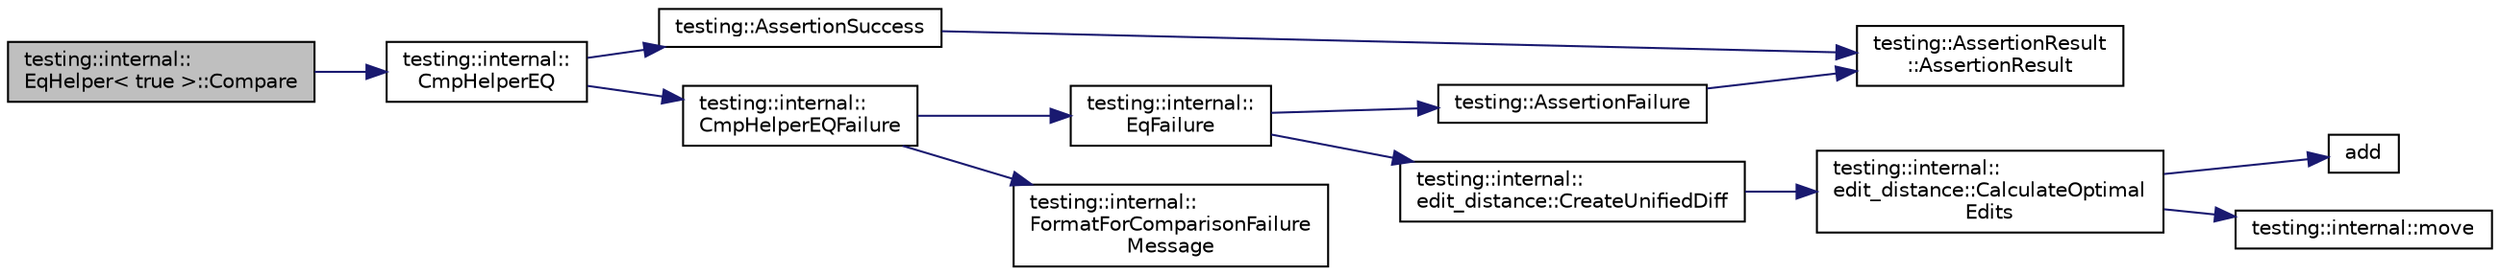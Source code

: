 digraph "testing::internal::EqHelper&lt; true &gt;::Compare"
{
  edge [fontname="Helvetica",fontsize="10",labelfontname="Helvetica",labelfontsize="10"];
  node [fontname="Helvetica",fontsize="10",shape=record];
  rankdir="LR";
  Node13 [label="testing::internal::\lEqHelper\< true \>::Compare",height=0.2,width=0.4,color="black", fillcolor="grey75", style="filled", fontcolor="black"];
  Node13 -> Node14 [color="midnightblue",fontsize="10",style="solid",fontname="Helvetica"];
  Node14 [label="testing::internal::\lCmpHelperEQ",height=0.2,width=0.4,color="black", fillcolor="white", style="filled",URL="$d0/da7/namespacetesting_1_1internal.html#a4638c74d9b32e971f9b321af6fafc2f1"];
  Node14 -> Node15 [color="midnightblue",fontsize="10",style="solid",fontname="Helvetica"];
  Node15 [label="testing::AssertionSuccess",height=0.2,width=0.4,color="black", fillcolor="white", style="filled",URL="$d0/d75/namespacetesting.html#ac1d0baedb17286c5c6c87bd1a45da8ac"];
  Node15 -> Node16 [color="midnightblue",fontsize="10",style="solid",fontname="Helvetica"];
  Node16 [label="testing::AssertionResult\l::AssertionResult",height=0.2,width=0.4,color="black", fillcolor="white", style="filled",URL="$d5/dec/classtesting_1_1_assertion_result.html#a27788116f03f90aec4daf592fd809ead"];
  Node14 -> Node17 [color="midnightblue",fontsize="10",style="solid",fontname="Helvetica"];
  Node17 [label="testing::internal::\lCmpHelperEQFailure",height=0.2,width=0.4,color="black", fillcolor="white", style="filled",URL="$d0/da7/namespacetesting_1_1internal.html#a1def8ec9393360a1b34a20528703e7f7"];
  Node17 -> Node18 [color="midnightblue",fontsize="10",style="solid",fontname="Helvetica"];
  Node18 [label="testing::internal::\lEqFailure",height=0.2,width=0.4,color="black", fillcolor="white", style="filled",URL="$d0/da7/namespacetesting_1_1internal.html#a08725846ff184d3e79bcf5be4df19157"];
  Node18 -> Node19 [color="midnightblue",fontsize="10",style="solid",fontname="Helvetica"];
  Node19 [label="testing::internal::\ledit_distance::CreateUnifiedDiff",height=0.2,width=0.4,color="black", fillcolor="white", style="filled",URL="$de/dce/namespacetesting_1_1internal_1_1edit__distance.html#ac4c24a581ff433d7aca7ed12c9133fb1"];
  Node19 -> Node20 [color="midnightblue",fontsize="10",style="solid",fontname="Helvetica"];
  Node20 [label="testing::internal::\ledit_distance::CalculateOptimal\lEdits",height=0.2,width=0.4,color="black", fillcolor="white", style="filled",URL="$de/dce/namespacetesting_1_1internal_1_1edit__distance.html#a26323b4c2a29ea8e187aafbd4d2275db"];
  Node20 -> Node21 [color="midnightblue",fontsize="10",style="solid",fontname="Helvetica"];
  Node21 [label="add",height=0.2,width=0.4,color="black", fillcolor="white", style="filled",URL="$d3/d1b/_add_test_8cpp.html#a857dc3eb39c8fb110ae3ec9643d3a153"];
  Node20 -> Node22 [color="midnightblue",fontsize="10",style="solid",fontname="Helvetica"];
  Node22 [label="testing::internal::move",height=0.2,width=0.4,color="black", fillcolor="white", style="filled",URL="$d0/da7/namespacetesting_1_1internal.html#a0f6d06bf8c3093b9c22bb08723db201e"];
  Node18 -> Node23 [color="midnightblue",fontsize="10",style="solid",fontname="Helvetica"];
  Node23 [label="testing::AssertionFailure",height=0.2,width=0.4,color="black", fillcolor="white", style="filled",URL="$d0/d75/namespacetesting.html#a75cb789614cb1c28c34627a4a3c053df"];
  Node23 -> Node16 [color="midnightblue",fontsize="10",style="solid",fontname="Helvetica"];
  Node17 -> Node24 [color="midnightblue",fontsize="10",style="solid",fontname="Helvetica"];
  Node24 [label="testing::internal::\lFormatForComparisonFailure\lMessage",height=0.2,width=0.4,color="black", fillcolor="white", style="filled",URL="$d0/da7/namespacetesting_1_1internal.html#a91ab078f10adc669f09b7f604975c518"];
}

